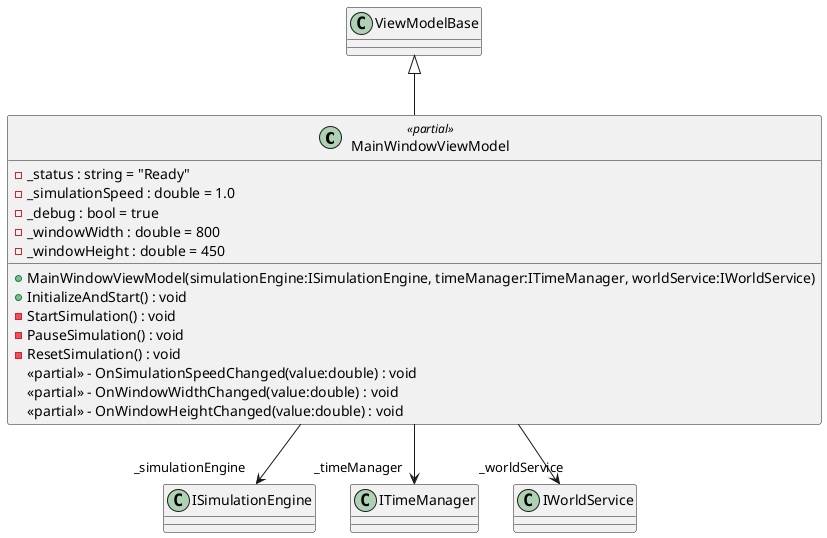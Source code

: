 @startuml
class MainWindowViewModel <<partial>> {
    - _status : string = "Ready"
    - _simulationSpeed : double = 1.0
    - _debug : bool = true
    + MainWindowViewModel(simulationEngine:ISimulationEngine, timeManager:ITimeManager, worldService:IWorldService)
    + InitializeAndStart() : void
    - StartSimulation() : void
    - PauseSimulation() : void
    - ResetSimulation() : void
    <<partial>> - OnSimulationSpeedChanged(value:double) : void
    - _windowWidth : double = 800
    - _windowHeight : double = 450
    <<partial>> - OnWindowWidthChanged(value:double) : void
    <<partial>> - OnWindowHeightChanged(value:double) : void
}
ViewModelBase <|-- MainWindowViewModel
MainWindowViewModel --> "_simulationEngine" ISimulationEngine
MainWindowViewModel --> "_timeManager" ITimeManager
MainWindowViewModel --> "_worldService" IWorldService
@enduml
